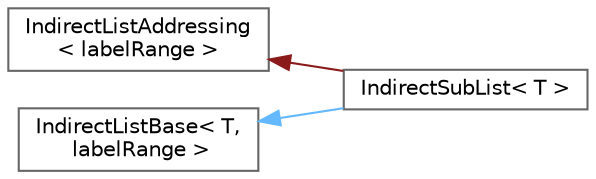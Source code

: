 digraph "Graphical Class Hierarchy"
{
 // LATEX_PDF_SIZE
  bgcolor="transparent";
  edge [fontname=Helvetica,fontsize=10,labelfontname=Helvetica,labelfontsize=10];
  node [fontname=Helvetica,fontsize=10,shape=box,height=0.2,width=0.4];
  rankdir="LR";
  Node0 [id="Node000000",label="IndirectListAddressing\l\< labelRange \>",height=0.2,width=0.4,color="grey40", fillcolor="white", style="filled",URL="$classFoam_1_1IndirectListAddressing.html",tooltip=" "];
  Node0 -> Node1 [id="edge4827_Node000000_Node000001",dir="back",color="firebrick4",style="solid",tooltip=" "];
  Node1 [id="Node000001",label="IndirectSubList\< T \>",height=0.2,width=0.4,color="grey40", fillcolor="white", style="filled",URL="$classFoam_1_1IndirectSubList.html",tooltip="Indirect access to a sub-section of a list."];
  Node2 [id="Node000002",label="IndirectListBase\< T,\l labelRange \>",height=0.2,width=0.4,color="grey40", fillcolor="white", style="filled",URL="$classFoam_1_1IndirectListBase.html",tooltip=" "];
  Node2 -> Node1 [id="edge4828_Node000002_Node000001",dir="back",color="steelblue1",style="solid",tooltip=" "];
}
